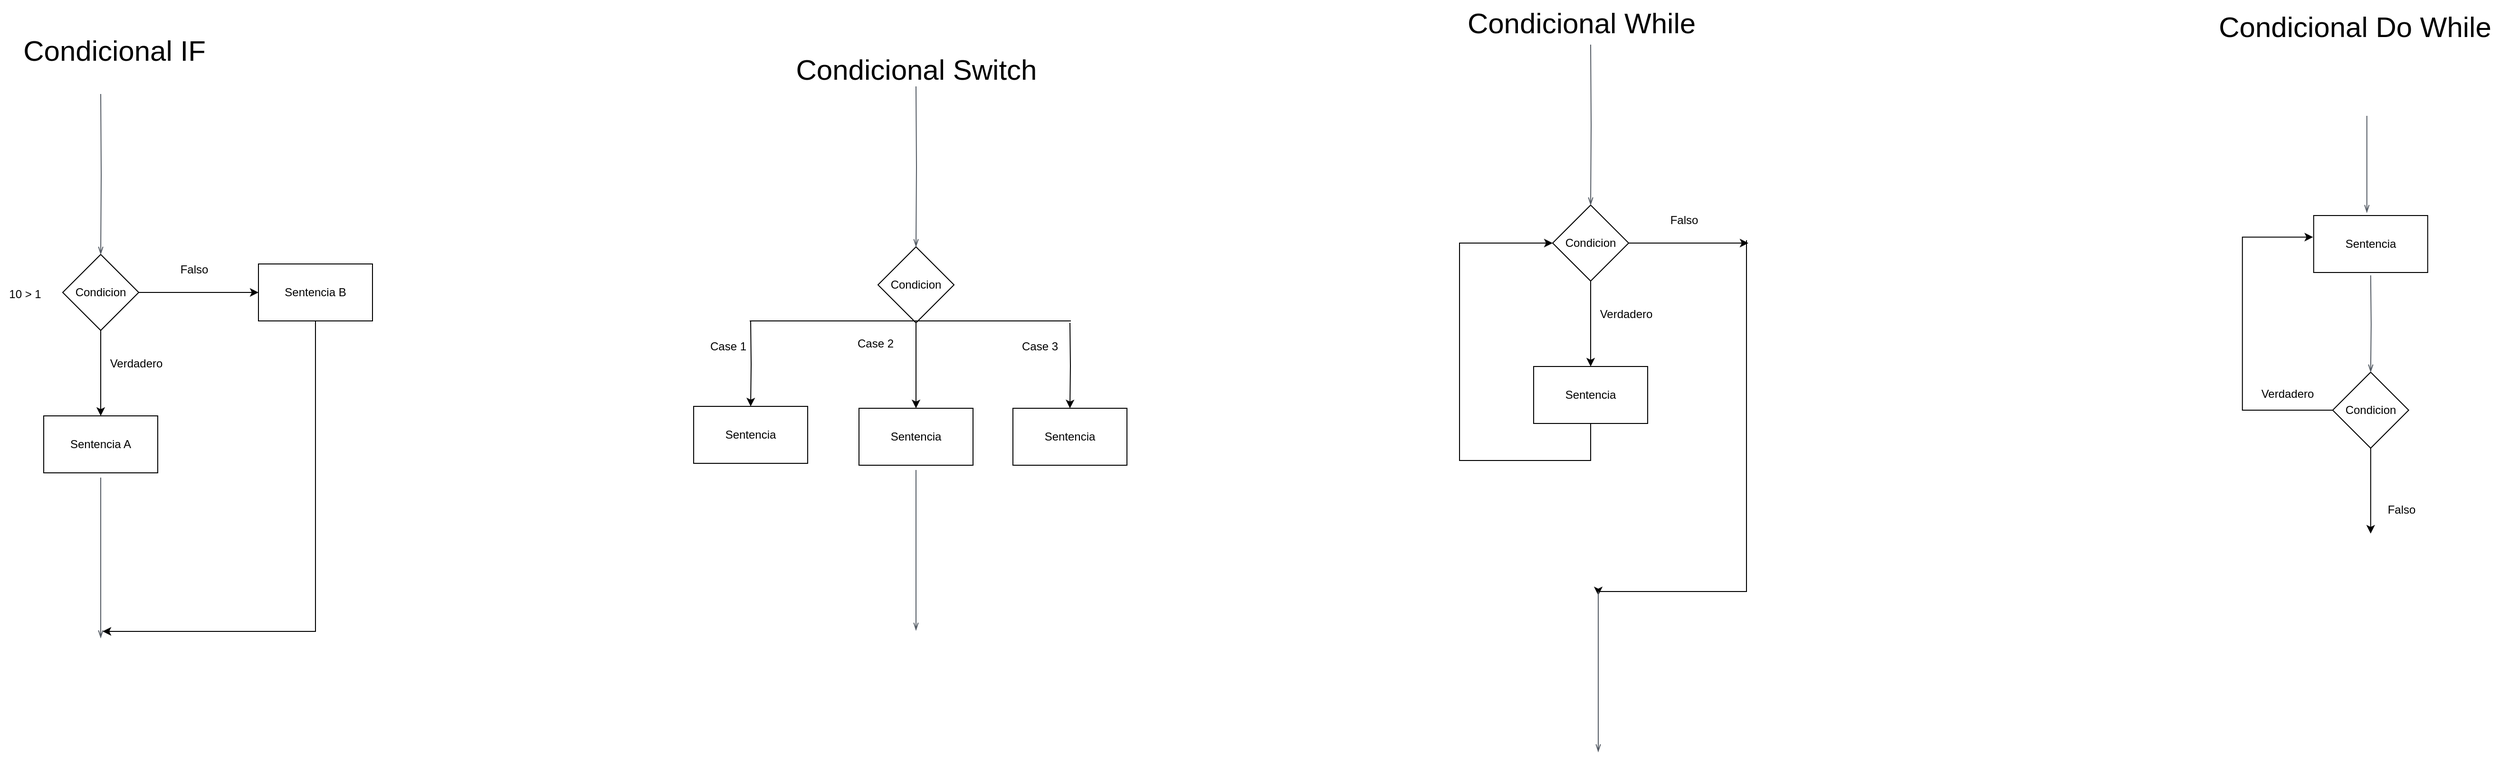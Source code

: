 <mxfile version="22.1.8" type="device">
  <diagram name="Página-1" id="pFdKyHs3yRM_60UvgEWk">
    <mxGraphModel dx="2787" dy="1664" grid="0" gridSize="10" guides="1" tooltips="1" connect="1" arrows="1" fold="1" page="0" pageScale="1" pageWidth="827" pageHeight="1169" math="0" shadow="0">
      <root>
        <mxCell id="0" />
        <mxCell id="1" parent="0" />
        <mxCell id="CQzhmUOwJMWNX_nh3fiG-3" value="" style="edgeStyle=orthogonalEdgeStyle;rounded=0;orthogonalLoop=1;jettySize=auto;html=1;" edge="1" parent="1" source="CQzhmUOwJMWNX_nh3fiG-1" target="CQzhmUOwJMWNX_nh3fiG-2">
          <mxGeometry relative="1" as="geometry" />
        </mxCell>
        <mxCell id="CQzhmUOwJMWNX_nh3fiG-5" value="" style="edgeStyle=orthogonalEdgeStyle;rounded=0;orthogonalLoop=1;jettySize=auto;html=1;" edge="1" parent="1" source="CQzhmUOwJMWNX_nh3fiG-1" target="CQzhmUOwJMWNX_nh3fiG-4">
          <mxGeometry relative="1" as="geometry" />
        </mxCell>
        <mxCell id="CQzhmUOwJMWNX_nh3fiG-1" value="Condicion" style="rhombus;whiteSpace=wrap;html=1;" vertex="1" parent="1">
          <mxGeometry x="637" y="348" width="80" height="80" as="geometry" />
        </mxCell>
        <mxCell id="CQzhmUOwJMWNX_nh3fiG-12" style="edgeStyle=orthogonalEdgeStyle;rounded=0;orthogonalLoop=1;jettySize=auto;html=1;" edge="1" parent="1" source="CQzhmUOwJMWNX_nh3fiG-2">
          <mxGeometry relative="1" as="geometry">
            <mxPoint x="679" y="745" as="targetPoint" />
            <Array as="points">
              <mxPoint x="903" y="745" />
              <mxPoint x="693" y="745" />
            </Array>
          </mxGeometry>
        </mxCell>
        <mxCell id="CQzhmUOwJMWNX_nh3fiG-2" value="Sentencia B" style="whiteSpace=wrap;html=1;" vertex="1" parent="1">
          <mxGeometry x="843" y="358" width="120" height="60" as="geometry" />
        </mxCell>
        <mxCell id="CQzhmUOwJMWNX_nh3fiG-4" value="Sentencia A" style="whiteSpace=wrap;html=1;" vertex="1" parent="1">
          <mxGeometry x="617" y="518" width="120" height="60" as="geometry" />
        </mxCell>
        <mxCell id="CQzhmUOwJMWNX_nh3fiG-7" value="Verdadero" style="text;html=1;align=center;verticalAlign=middle;resizable=0;points=[];autosize=1;strokeColor=none;fillColor=none;" vertex="1" parent="1">
          <mxGeometry x="677" y="450" width="73" height="26" as="geometry" />
        </mxCell>
        <mxCell id="CQzhmUOwJMWNX_nh3fiG-8" value="Falso" style="text;html=1;align=center;verticalAlign=middle;resizable=0;points=[];autosize=1;strokeColor=none;fillColor=none;" vertex="1" parent="1">
          <mxGeometry x="751" y="351" width="47" height="26" as="geometry" />
        </mxCell>
        <mxCell id="CQzhmUOwJMWNX_nh3fiG-10" value="" style="edgeStyle=orthogonalEdgeStyle;html=1;endArrow=openThin;elbow=vertical;startArrow=none;endFill=0;strokeColor=#545B64;rounded=0;entryX=0.5;entryY=0;entryDx=0;entryDy=0;" edge="1" parent="1" target="CQzhmUOwJMWNX_nh3fiG-1">
          <mxGeometry width="100" relative="1" as="geometry">
            <mxPoint x="677" y="179" as="sourcePoint" />
            <mxPoint x="729" y="225" as="targetPoint" />
          </mxGeometry>
        </mxCell>
        <mxCell id="CQzhmUOwJMWNX_nh3fiG-11" value="" style="edgeStyle=orthogonalEdgeStyle;html=1;endArrow=openThin;elbow=vertical;startArrow=none;endFill=0;strokeColor=#545B64;rounded=0;entryX=0.5;entryY=0;entryDx=0;entryDy=0;" edge="1" parent="1">
          <mxGeometry width="100" relative="1" as="geometry">
            <mxPoint x="677" y="583" as="sourcePoint" />
            <mxPoint x="677" y="752" as="targetPoint" />
          </mxGeometry>
        </mxCell>
        <mxCell id="CQzhmUOwJMWNX_nh3fiG-13" value="Condicional IF" style="text;html=1;align=center;verticalAlign=middle;resizable=0;points=[];autosize=1;strokeColor=none;fillColor=none;fontSize=30;" vertex="1" parent="1">
          <mxGeometry x="586" y="109" width="210" height="48" as="geometry" />
        </mxCell>
        <mxCell id="CQzhmUOwJMWNX_nh3fiG-14" value="Condicional Switch" style="text;html=1;align=center;verticalAlign=middle;resizable=0;points=[];autosize=1;strokeColor=none;fillColor=none;fontSize=30;" vertex="1" parent="1">
          <mxGeometry x="1399.5" y="129" width="271" height="48" as="geometry" />
        </mxCell>
        <mxCell id="CQzhmUOwJMWNX_nh3fiG-16" value="" style="edgeStyle=orthogonalEdgeStyle;rounded=0;orthogonalLoop=1;jettySize=auto;html=1;" edge="1" parent="1" source="CQzhmUOwJMWNX_nh3fiG-17" target="CQzhmUOwJMWNX_nh3fiG-20">
          <mxGeometry relative="1" as="geometry" />
        </mxCell>
        <mxCell id="CQzhmUOwJMWNX_nh3fiG-17" value="Condicion" style="rhombus;whiteSpace=wrap;html=1;" vertex="1" parent="1">
          <mxGeometry x="1495" y="340" width="80" height="80" as="geometry" />
        </mxCell>
        <mxCell id="CQzhmUOwJMWNX_nh3fiG-20" value="Sentencia" style="whiteSpace=wrap;html=1;" vertex="1" parent="1">
          <mxGeometry x="1475" y="510" width="120" height="60" as="geometry" />
        </mxCell>
        <mxCell id="CQzhmUOwJMWNX_nh3fiG-23" value="" style="edgeStyle=orthogonalEdgeStyle;html=1;endArrow=openThin;elbow=vertical;startArrow=none;endFill=0;strokeColor=#545B64;rounded=0;entryX=0.5;entryY=0;entryDx=0;entryDy=0;" edge="1" parent="1" target="CQzhmUOwJMWNX_nh3fiG-17">
          <mxGeometry width="100" relative="1" as="geometry">
            <mxPoint x="1535" y="171" as="sourcePoint" />
            <mxPoint x="1587" y="217" as="targetPoint" />
          </mxGeometry>
        </mxCell>
        <mxCell id="CQzhmUOwJMWNX_nh3fiG-24" value="" style="edgeStyle=orthogonalEdgeStyle;html=1;endArrow=openThin;elbow=vertical;startArrow=none;endFill=0;strokeColor=#545B64;rounded=0;entryX=0.5;entryY=0;entryDx=0;entryDy=0;" edge="1" parent="1">
          <mxGeometry width="100" relative="1" as="geometry">
            <mxPoint x="1535" y="575" as="sourcePoint" />
            <mxPoint x="1535" y="744" as="targetPoint" />
          </mxGeometry>
        </mxCell>
        <mxCell id="CQzhmUOwJMWNX_nh3fiG-25" value="" style="edgeStyle=orthogonalEdgeStyle;rounded=0;orthogonalLoop=1;jettySize=auto;html=1;" edge="1" parent="1" target="CQzhmUOwJMWNX_nh3fiG-26">
          <mxGeometry relative="1" as="geometry">
            <mxPoint x="1697" y="420" as="sourcePoint" />
          </mxGeometry>
        </mxCell>
        <mxCell id="CQzhmUOwJMWNX_nh3fiG-26" value="Sentencia" style="whiteSpace=wrap;html=1;" vertex="1" parent="1">
          <mxGeometry x="1637" y="510" width="120" height="60" as="geometry" />
        </mxCell>
        <mxCell id="CQzhmUOwJMWNX_nh3fiG-27" value="" style="edgeStyle=orthogonalEdgeStyle;rounded=0;orthogonalLoop=1;jettySize=auto;html=1;" edge="1" parent="1" target="CQzhmUOwJMWNX_nh3fiG-28">
          <mxGeometry relative="1" as="geometry">
            <mxPoint x="1361" y="418" as="sourcePoint" />
          </mxGeometry>
        </mxCell>
        <mxCell id="CQzhmUOwJMWNX_nh3fiG-28" value="Sentencia" style="whiteSpace=wrap;html=1;" vertex="1" parent="1">
          <mxGeometry x="1301" y="508" width="120" height="60" as="geometry" />
        </mxCell>
        <mxCell id="CQzhmUOwJMWNX_nh3fiG-29" value="" style="line;strokeWidth=1;rotatable=0;dashed=0;labelPosition=right;align=left;verticalAlign=middle;spacingTop=0;spacingLeft=6;points=[];portConstraint=eastwest;" vertex="1" parent="1">
          <mxGeometry x="1360" y="413" width="338" height="10" as="geometry" />
        </mxCell>
        <mxCell id="CQzhmUOwJMWNX_nh3fiG-30" value="Case 1" style="text;html=1;align=center;verticalAlign=middle;resizable=0;points=[];autosize=1;strokeColor=none;fillColor=none;" vertex="1" parent="1">
          <mxGeometry x="1309" y="432" width="56" height="26" as="geometry" />
        </mxCell>
        <mxCell id="CQzhmUOwJMWNX_nh3fiG-31" value="Case 2" style="text;html=1;align=center;verticalAlign=middle;resizable=0;points=[];autosize=1;strokeColor=none;fillColor=none;" vertex="1" parent="1">
          <mxGeometry x="1464" y="429" width="56" height="26" as="geometry" />
        </mxCell>
        <mxCell id="CQzhmUOwJMWNX_nh3fiG-32" value="Case 3" style="text;html=1;align=center;verticalAlign=middle;resizable=0;points=[];autosize=1;strokeColor=none;fillColor=none;" vertex="1" parent="1">
          <mxGeometry x="1637" y="432" width="56" height="26" as="geometry" />
        </mxCell>
        <mxCell id="CQzhmUOwJMWNX_nh3fiG-33" value="Condicional While" style="text;html=1;align=center;verticalAlign=middle;resizable=0;points=[];autosize=1;strokeColor=none;fillColor=none;fontSize=30;" vertex="1" parent="1">
          <mxGeometry x="2106" y="80" width="258" height="48" as="geometry" />
        </mxCell>
        <mxCell id="CQzhmUOwJMWNX_nh3fiG-34" value="" style="edgeStyle=orthogonalEdgeStyle;rounded=0;orthogonalLoop=1;jettySize=auto;html=1;" edge="1" parent="1" source="CQzhmUOwJMWNX_nh3fiG-36">
          <mxGeometry relative="1" as="geometry">
            <mxPoint x="2411" y="336" as="targetPoint" />
          </mxGeometry>
        </mxCell>
        <mxCell id="CQzhmUOwJMWNX_nh3fiG-35" value="" style="edgeStyle=orthogonalEdgeStyle;rounded=0;orthogonalLoop=1;jettySize=auto;html=1;" edge="1" parent="1" source="CQzhmUOwJMWNX_nh3fiG-36" target="CQzhmUOwJMWNX_nh3fiG-39">
          <mxGeometry relative="1" as="geometry" />
        </mxCell>
        <mxCell id="CQzhmUOwJMWNX_nh3fiG-36" value="Condicion" style="rhombus;whiteSpace=wrap;html=1;" vertex="1" parent="1">
          <mxGeometry x="2205" y="296" width="80" height="80" as="geometry" />
        </mxCell>
        <mxCell id="CQzhmUOwJMWNX_nh3fiG-37" style="edgeStyle=orthogonalEdgeStyle;rounded=0;orthogonalLoop=1;jettySize=auto;html=1;" edge="1" parent="1">
          <mxGeometry relative="1" as="geometry">
            <mxPoint x="2253" y="707" as="targetPoint" />
            <Array as="points">
              <mxPoint x="2409" y="703" />
            </Array>
            <mxPoint x="2409" y="333" as="sourcePoint" />
          </mxGeometry>
        </mxCell>
        <mxCell id="CQzhmUOwJMWNX_nh3fiG-44" style="edgeStyle=orthogonalEdgeStyle;rounded=0;orthogonalLoop=1;jettySize=auto;html=1;entryX=0;entryY=0.5;entryDx=0;entryDy=0;" edge="1" parent="1" source="CQzhmUOwJMWNX_nh3fiG-39" target="CQzhmUOwJMWNX_nh3fiG-36">
          <mxGeometry relative="1" as="geometry">
            <Array as="points">
              <mxPoint x="2245" y="565" />
              <mxPoint x="2107" y="565" />
              <mxPoint x="2107" y="336" />
            </Array>
          </mxGeometry>
        </mxCell>
        <mxCell id="CQzhmUOwJMWNX_nh3fiG-39" value="Sentencia" style="whiteSpace=wrap;html=1;" vertex="1" parent="1">
          <mxGeometry x="2185" y="466" width="120" height="60" as="geometry" />
        </mxCell>
        <mxCell id="CQzhmUOwJMWNX_nh3fiG-40" value="Verdadero" style="text;html=1;align=center;verticalAlign=middle;resizable=0;points=[];autosize=1;strokeColor=none;fillColor=none;" vertex="1" parent="1">
          <mxGeometry x="2245" y="398" width="73" height="26" as="geometry" />
        </mxCell>
        <mxCell id="CQzhmUOwJMWNX_nh3fiG-41" value="Falso" style="text;html=1;align=center;verticalAlign=middle;resizable=0;points=[];autosize=1;strokeColor=none;fillColor=none;" vertex="1" parent="1">
          <mxGeometry x="2319" y="299" width="47" height="26" as="geometry" />
        </mxCell>
        <mxCell id="CQzhmUOwJMWNX_nh3fiG-42" value="" style="edgeStyle=orthogonalEdgeStyle;html=1;endArrow=openThin;elbow=vertical;startArrow=none;endFill=0;strokeColor=#545B64;rounded=0;entryX=0.5;entryY=0;entryDx=0;entryDy=0;" edge="1" parent="1" target="CQzhmUOwJMWNX_nh3fiG-36">
          <mxGeometry width="100" relative="1" as="geometry">
            <mxPoint x="2245" y="127" as="sourcePoint" />
            <mxPoint x="2297" y="173" as="targetPoint" />
          </mxGeometry>
        </mxCell>
        <mxCell id="CQzhmUOwJMWNX_nh3fiG-45" value="" style="edgeStyle=orthogonalEdgeStyle;html=1;endArrow=openThin;elbow=vertical;startArrow=none;endFill=0;strokeColor=#545B64;rounded=0;entryX=0.5;entryY=0;entryDx=0;entryDy=0;" edge="1" parent="1">
          <mxGeometry width="100" relative="1" as="geometry">
            <mxPoint x="2253" y="703" as="sourcePoint" />
            <mxPoint x="2253" y="872" as="targetPoint" />
          </mxGeometry>
        </mxCell>
        <mxCell id="CQzhmUOwJMWNX_nh3fiG-47" value="" style="edgeStyle=orthogonalEdgeStyle;rounded=0;orthogonalLoop=1;jettySize=auto;html=1;" edge="1" parent="1" source="CQzhmUOwJMWNX_nh3fiG-48">
          <mxGeometry relative="1" as="geometry">
            <mxPoint x="3065.89" y="642" as="targetPoint" />
          </mxGeometry>
        </mxCell>
        <mxCell id="CQzhmUOwJMWNX_nh3fiG-48" value="Condicion" style="rhombus;whiteSpace=wrap;html=1;" vertex="1" parent="1">
          <mxGeometry x="3025.89" y="472" width="80" height="80" as="geometry" />
        </mxCell>
        <mxCell id="CQzhmUOwJMWNX_nh3fiG-53" value="Falso" style="text;html=1;align=center;verticalAlign=middle;resizable=0;points=[];autosize=1;strokeColor=none;fillColor=none;" vertex="1" parent="1">
          <mxGeometry x="3074.89" y="604" width="47" height="26" as="geometry" />
        </mxCell>
        <mxCell id="CQzhmUOwJMWNX_nh3fiG-54" value="" style="edgeStyle=orthogonalEdgeStyle;html=1;endArrow=openThin;elbow=vertical;startArrow=none;endFill=0;strokeColor=#545B64;rounded=0;entryX=0.5;entryY=0;entryDx=0;entryDy=0;" edge="1" parent="1" target="CQzhmUOwJMWNX_nh3fiG-48">
          <mxGeometry width="100" relative="1" as="geometry">
            <mxPoint x="3065.89" y="370" as="sourcePoint" />
            <mxPoint x="3117.89" y="349" as="targetPoint" />
          </mxGeometry>
        </mxCell>
        <mxCell id="CQzhmUOwJMWNX_nh3fiG-56" value="Condicional Do While" style="text;html=1;align=center;verticalAlign=middle;resizable=0;points=[];autosize=1;strokeColor=none;fillColor=none;fontSize=30;" vertex="1" parent="1">
          <mxGeometry x="2896" y="84" width="305" height="48" as="geometry" />
        </mxCell>
        <mxCell id="CQzhmUOwJMWNX_nh3fiG-57" value="Sentencia" style="whiteSpace=wrap;html=1;" vertex="1" parent="1">
          <mxGeometry x="3005.89" y="307" width="120" height="60" as="geometry" />
        </mxCell>
        <mxCell id="CQzhmUOwJMWNX_nh3fiG-59" value="" style="edgeStyle=orthogonalEdgeStyle;html=1;endArrow=openThin;elbow=vertical;startArrow=none;endFill=0;strokeColor=#545B64;rounded=0;entryX=0.5;entryY=0;entryDx=0;entryDy=0;" edge="1" parent="1">
          <mxGeometry width="100" relative="1" as="geometry">
            <mxPoint x="3061.89" y="202" as="sourcePoint" />
            <mxPoint x="3061.89" y="304" as="targetPoint" />
          </mxGeometry>
        </mxCell>
        <mxCell id="CQzhmUOwJMWNX_nh3fiG-60" style="edgeStyle=orthogonalEdgeStyle;rounded=0;orthogonalLoop=1;jettySize=auto;html=1;entryX=-0.005;entryY=0.379;entryDx=0;entryDy=0;entryPerimeter=0;" edge="1" parent="1" source="CQzhmUOwJMWNX_nh3fiG-48" target="CQzhmUOwJMWNX_nh3fiG-57">
          <mxGeometry relative="1" as="geometry">
            <Array as="points">
              <mxPoint x="2930.89" y="512" />
              <mxPoint x="2930.89" y="330" />
            </Array>
          </mxGeometry>
        </mxCell>
        <mxCell id="CQzhmUOwJMWNX_nh3fiG-61" value="Verdadero" style="text;html=1;align=center;verticalAlign=middle;resizable=0;points=[];autosize=1;strokeColor=none;fillColor=none;" vertex="1" parent="1">
          <mxGeometry x="2941.89" y="482" width="73" height="26" as="geometry" />
        </mxCell>
        <mxCell id="CQzhmUOwJMWNX_nh3fiG-62" value="10 &amp;gt; 1" style="text;html=1;align=center;verticalAlign=middle;resizable=0;points=[];autosize=1;strokeColor=none;fillColor=none;" vertex="1" parent="1">
          <mxGeometry x="571" y="377" width="52" height="26" as="geometry" />
        </mxCell>
      </root>
    </mxGraphModel>
  </diagram>
</mxfile>
